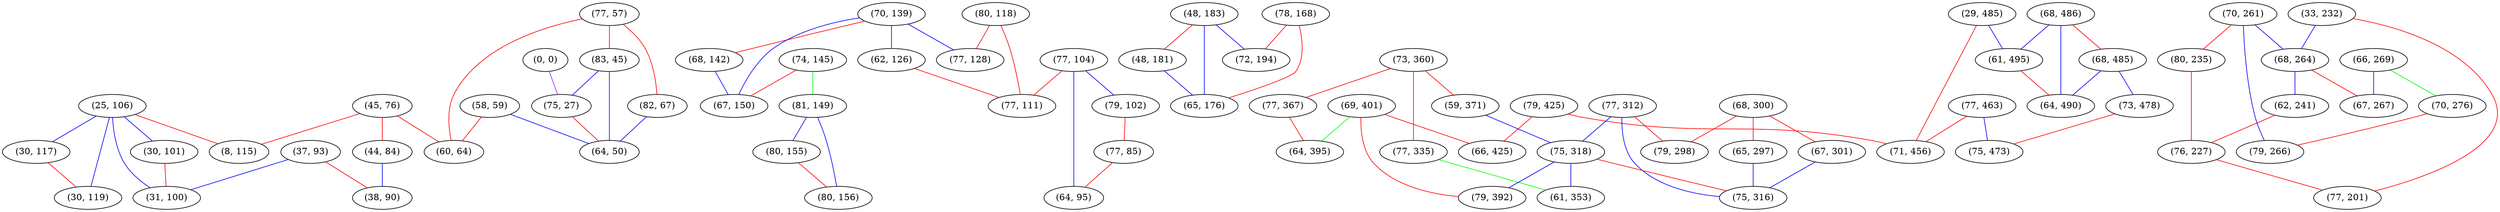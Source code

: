 graph "" {
"(25, 106)";
"(45, 76)";
"(44, 84)";
"(30, 117)";
"(70, 139)";
"(77, 57)";
"(68, 142)";
"(48, 183)";
"(80, 118)";
"(0, 0)";
"(79, 425)";
"(78, 168)";
"(48, 181)";
"(29, 485)";
"(70, 261)";
"(68, 486)";
"(80, 235)";
"(58, 59)";
"(74, 145)";
"(77, 312)";
"(81, 149)";
"(68, 485)";
"(73, 360)";
"(8, 115)";
"(66, 269)";
"(37, 93)";
"(70, 276)";
"(80, 155)";
"(68, 300)";
"(77, 104)";
"(83, 45)";
"(38, 90)";
"(77, 128)";
"(75, 27)";
"(69, 401)";
"(33, 232)";
"(77, 335)";
"(72, 194)";
"(66, 425)";
"(68, 264)";
"(80, 156)";
"(62, 241)";
"(65, 176)";
"(77, 463)";
"(30, 119)";
"(59, 371)";
"(75, 318)";
"(67, 267)";
"(79, 102)";
"(65, 297)";
"(79, 392)";
"(79, 266)";
"(30, 101)";
"(60, 64)";
"(61, 495)";
"(76, 227)";
"(77, 85)";
"(82, 67)";
"(67, 150)";
"(67, 301)";
"(31, 100)";
"(77, 367)";
"(75, 316)";
"(64, 50)";
"(79, 298)";
"(61, 353)";
"(64, 395)";
"(73, 478)";
"(64, 490)";
"(64, 95)";
"(62, 126)";
"(77, 201)";
"(75, 473)";
"(71, 456)";
"(77, 111)";
"(25, 106)" -- "(31, 100)"  [color=blue, key=0, weight=3];
"(25, 106)" -- "(8, 115)"  [color=red, key=0, weight=1];
"(25, 106)" -- "(30, 119)"  [color=blue, key=0, weight=3];
"(25, 106)" -- "(30, 117)"  [color=blue, key=0, weight=3];
"(25, 106)" -- "(30, 101)"  [color=blue, key=0, weight=3];
"(45, 76)" -- "(8, 115)"  [color=red, key=0, weight=1];
"(45, 76)" -- "(44, 84)"  [color=red, key=0, weight=1];
"(45, 76)" -- "(60, 64)"  [color=red, key=0, weight=1];
"(44, 84)" -- "(38, 90)"  [color=blue, key=0, weight=3];
"(30, 117)" -- "(30, 119)"  [color=red, key=0, weight=1];
"(70, 139)" -- "(67, 150)"  [color=blue, key=0, weight=3];
"(70, 139)" -- "(68, 142)"  [color=red, key=0, weight=1];
"(70, 139)" -- "(77, 128)"  [color=blue, key=0, weight=3];
"(70, 139)" -- "(62, 126)"  [color=blue, key=0, weight=3];
"(77, 57)" -- "(83, 45)"  [color=red, key=0, weight=1];
"(77, 57)" -- "(82, 67)"  [color=red, key=0, weight=1];
"(77, 57)" -- "(60, 64)"  [color=red, key=0, weight=1];
"(68, 142)" -- "(67, 150)"  [color=blue, key=0, weight=3];
"(48, 183)" -- "(65, 176)"  [color=blue, key=0, weight=3];
"(48, 183)" -- "(48, 181)"  [color=red, key=0, weight=1];
"(48, 183)" -- "(72, 194)"  [color=blue, key=0, weight=3];
"(80, 118)" -- "(77, 111)"  [color=red, key=0, weight=1];
"(80, 118)" -- "(77, 128)"  [color=red, key=0, weight=1];
"(0, 0)" -- "(75, 27)"  [color=purple, key=0, weight=4];
"(79, 425)" -- "(71, 456)"  [color=red, key=0, weight=1];
"(79, 425)" -- "(66, 425)"  [color=red, key=0, weight=1];
"(78, 168)" -- "(65, 176)"  [color=red, key=0, weight=1];
"(78, 168)" -- "(72, 194)"  [color=red, key=0, weight=1];
"(48, 181)" -- "(65, 176)"  [color=blue, key=0, weight=3];
"(29, 485)" -- "(61, 495)"  [color=blue, key=0, weight=3];
"(29, 485)" -- "(71, 456)"  [color=red, key=0, weight=1];
"(70, 261)" -- "(80, 235)"  [color=red, key=0, weight=1];
"(70, 261)" -- "(79, 266)"  [color=blue, key=0, weight=3];
"(70, 261)" -- "(68, 264)"  [color=blue, key=0, weight=3];
"(68, 486)" -- "(68, 485)"  [color=red, key=0, weight=1];
"(68, 486)" -- "(61, 495)"  [color=blue, key=0, weight=3];
"(68, 486)" -- "(64, 490)"  [color=blue, key=0, weight=3];
"(80, 235)" -- "(76, 227)"  [color=red, key=0, weight=1];
"(58, 59)" -- "(64, 50)"  [color=blue, key=0, weight=3];
"(58, 59)" -- "(60, 64)"  [color=red, key=0, weight=1];
"(74, 145)" -- "(81, 149)"  [color=green, key=0, weight=2];
"(74, 145)" -- "(67, 150)"  [color=red, key=0, weight=1];
"(77, 312)" -- "(75, 316)"  [color=blue, key=0, weight=3];
"(77, 312)" -- "(75, 318)"  [color=blue, key=0, weight=3];
"(77, 312)" -- "(79, 298)"  [color=red, key=0, weight=1];
"(81, 149)" -- "(80, 155)"  [color=blue, key=0, weight=3];
"(81, 149)" -- "(80, 156)"  [color=blue, key=0, weight=3];
"(68, 485)" -- "(73, 478)"  [color=blue, key=0, weight=3];
"(68, 485)" -- "(64, 490)"  [color=blue, key=0, weight=3];
"(73, 360)" -- "(77, 335)"  [color=red, key=0, weight=1];
"(73, 360)" -- "(77, 367)"  [color=red, key=0, weight=1];
"(73, 360)" -- "(59, 371)"  [color=red, key=0, weight=1];
"(66, 269)" -- "(70, 276)"  [color=green, key=0, weight=2];
"(66, 269)" -- "(67, 267)"  [color=blue, key=0, weight=3];
"(37, 93)" -- "(31, 100)"  [color=blue, key=0, weight=3];
"(37, 93)" -- "(38, 90)"  [color=red, key=0, weight=1];
"(70, 276)" -- "(79, 266)"  [color=red, key=0, weight=1];
"(80, 155)" -- "(80, 156)"  [color=red, key=0, weight=1];
"(68, 300)" -- "(65, 297)"  [color=red, key=0, weight=1];
"(68, 300)" -- "(79, 298)"  [color=red, key=0, weight=1];
"(68, 300)" -- "(67, 301)"  [color=red, key=0, weight=1];
"(77, 104)" -- "(79, 102)"  [color=blue, key=0, weight=3];
"(77, 104)" -- "(77, 111)"  [color=red, key=0, weight=1];
"(77, 104)" -- "(64, 95)"  [color=blue, key=0, weight=3];
"(83, 45)" -- "(64, 50)"  [color=blue, key=0, weight=3];
"(83, 45)" -- "(75, 27)"  [color=blue, key=0, weight=3];
"(75, 27)" -- "(64, 50)"  [color=red, key=0, weight=1];
"(69, 401)" -- "(64, 395)"  [color=green, key=0, weight=2];
"(69, 401)" -- "(79, 392)"  [color=red, key=0, weight=1];
"(69, 401)" -- "(66, 425)"  [color=red, key=0, weight=1];
"(33, 232)" -- "(77, 201)"  [color=red, key=0, weight=1];
"(33, 232)" -- "(68, 264)"  [color=blue, key=0, weight=3];
"(77, 335)" -- "(61, 353)"  [color=green, key=0, weight=2];
"(68, 264)" -- "(62, 241)"  [color=blue, key=0, weight=3];
"(68, 264)" -- "(67, 267)"  [color=red, key=0, weight=1];
"(62, 241)" -- "(76, 227)"  [color=red, key=0, weight=1];
"(77, 463)" -- "(75, 473)"  [color=blue, key=0, weight=3];
"(77, 463)" -- "(71, 456)"  [color=red, key=0, weight=1];
"(59, 371)" -- "(75, 318)"  [color=blue, key=0, weight=3];
"(75, 318)" -- "(79, 392)"  [color=blue, key=0, weight=3];
"(75, 318)" -- "(61, 353)"  [color=blue, key=0, weight=3];
"(75, 318)" -- "(75, 316)"  [color=red, key=0, weight=1];
"(79, 102)" -- "(77, 85)"  [color=red, key=0, weight=1];
"(65, 297)" -- "(75, 316)"  [color=blue, key=0, weight=3];
"(30, 101)" -- "(31, 100)"  [color=red, key=0, weight=1];
"(61, 495)" -- "(64, 490)"  [color=red, key=0, weight=1];
"(76, 227)" -- "(77, 201)"  [color=red, key=0, weight=1];
"(77, 85)" -- "(64, 95)"  [color=red, key=0, weight=1];
"(82, 67)" -- "(64, 50)"  [color=blue, key=0, weight=3];
"(67, 301)" -- "(75, 316)"  [color=blue, key=0, weight=3];
"(77, 367)" -- "(64, 395)"  [color=red, key=0, weight=1];
"(73, 478)" -- "(75, 473)"  [color=red, key=0, weight=1];
"(62, 126)" -- "(77, 111)"  [color=red, key=0, weight=1];
}
